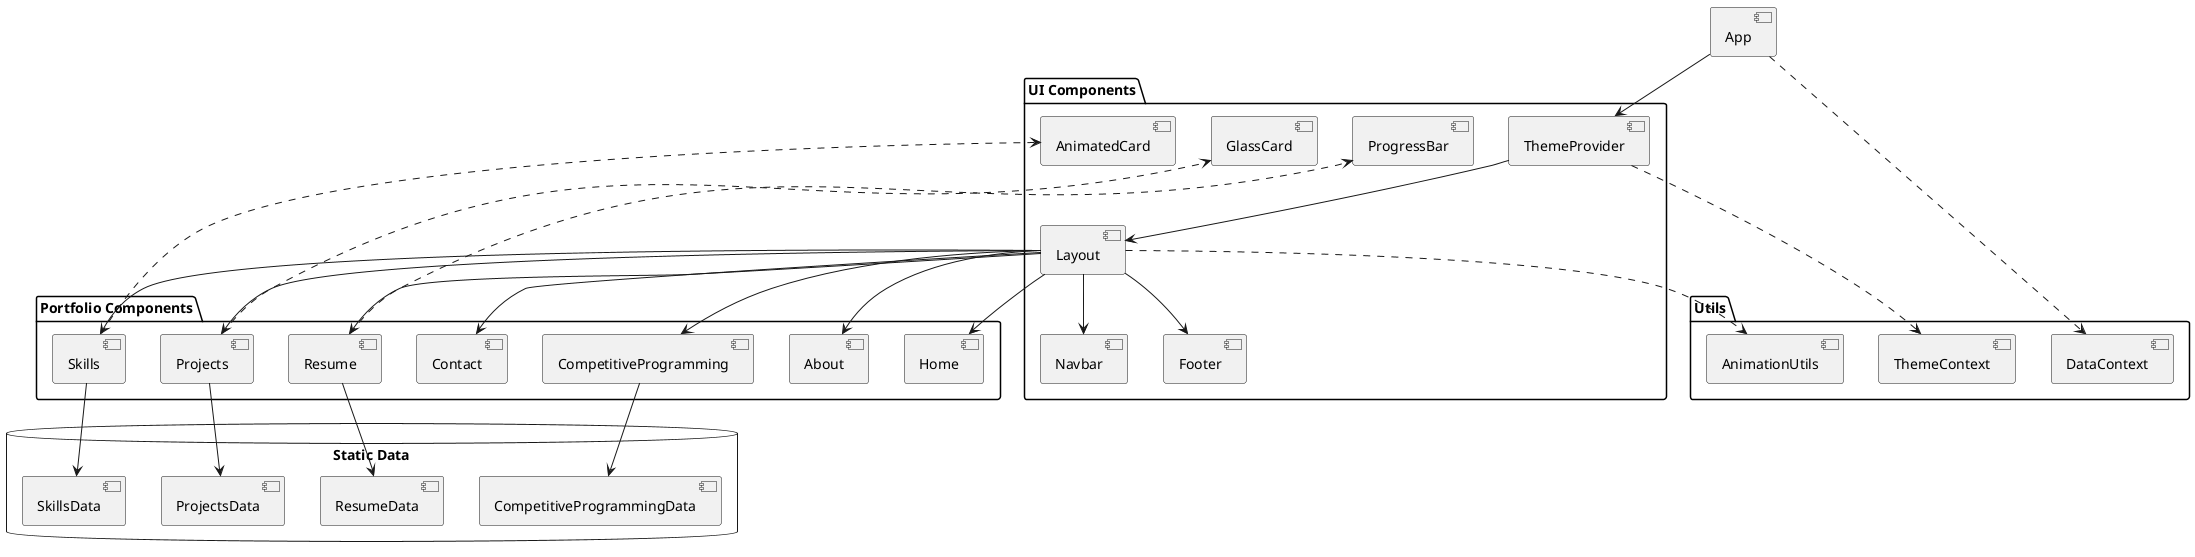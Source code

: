 @startuml Portfolio Component Diagram

package "Portfolio Components" {
  [Home]
  [About]
  [Skills]
  [Projects]
  [Resume]
  [CompetitiveProgramming]
  [Contact]
}

package "UI Components" {
  [ThemeProvider]
  [Layout]
  [Navbar]
  [Footer]
  [AnimatedCard]
  [GlassCard]
  [ProgressBar]
}

package "Utils" {
  [ThemeContext]
  [AnimationUtils]
  [DataContext]
}

database "Static Data" {
  [SkillsData]
  [ProjectsData]
  [ResumeData]
  [CompetitiveProgrammingData]
}

[App] --> [ThemeProvider]
[ThemeProvider] --> [Layout]
[Layout] --> [Navbar]
[Layout] --> [Footer]

[Layout] --> [Home]
[Layout] --> [About]
[Layout] --> [Skills]
[Layout] --> [Projects]
[Layout] --> [Resume]
[Layout] --> [CompetitiveProgramming]
[Layout] --> [Contact]

[Skills] --> [SkillsData]
[Projects] --> [ProjectsData]
[Resume] --> [ResumeData]
[CompetitiveProgramming] --> [CompetitiveProgrammingData]

[Skills] ..> [AnimatedCard]
[Projects] ..> [GlassCard]
[Resume] ..> [ProgressBar]

[ThemeProvider] ..> [ThemeContext]
[Layout] ..> [AnimationUtils]
[App] ..> [DataContext]

@enduml
